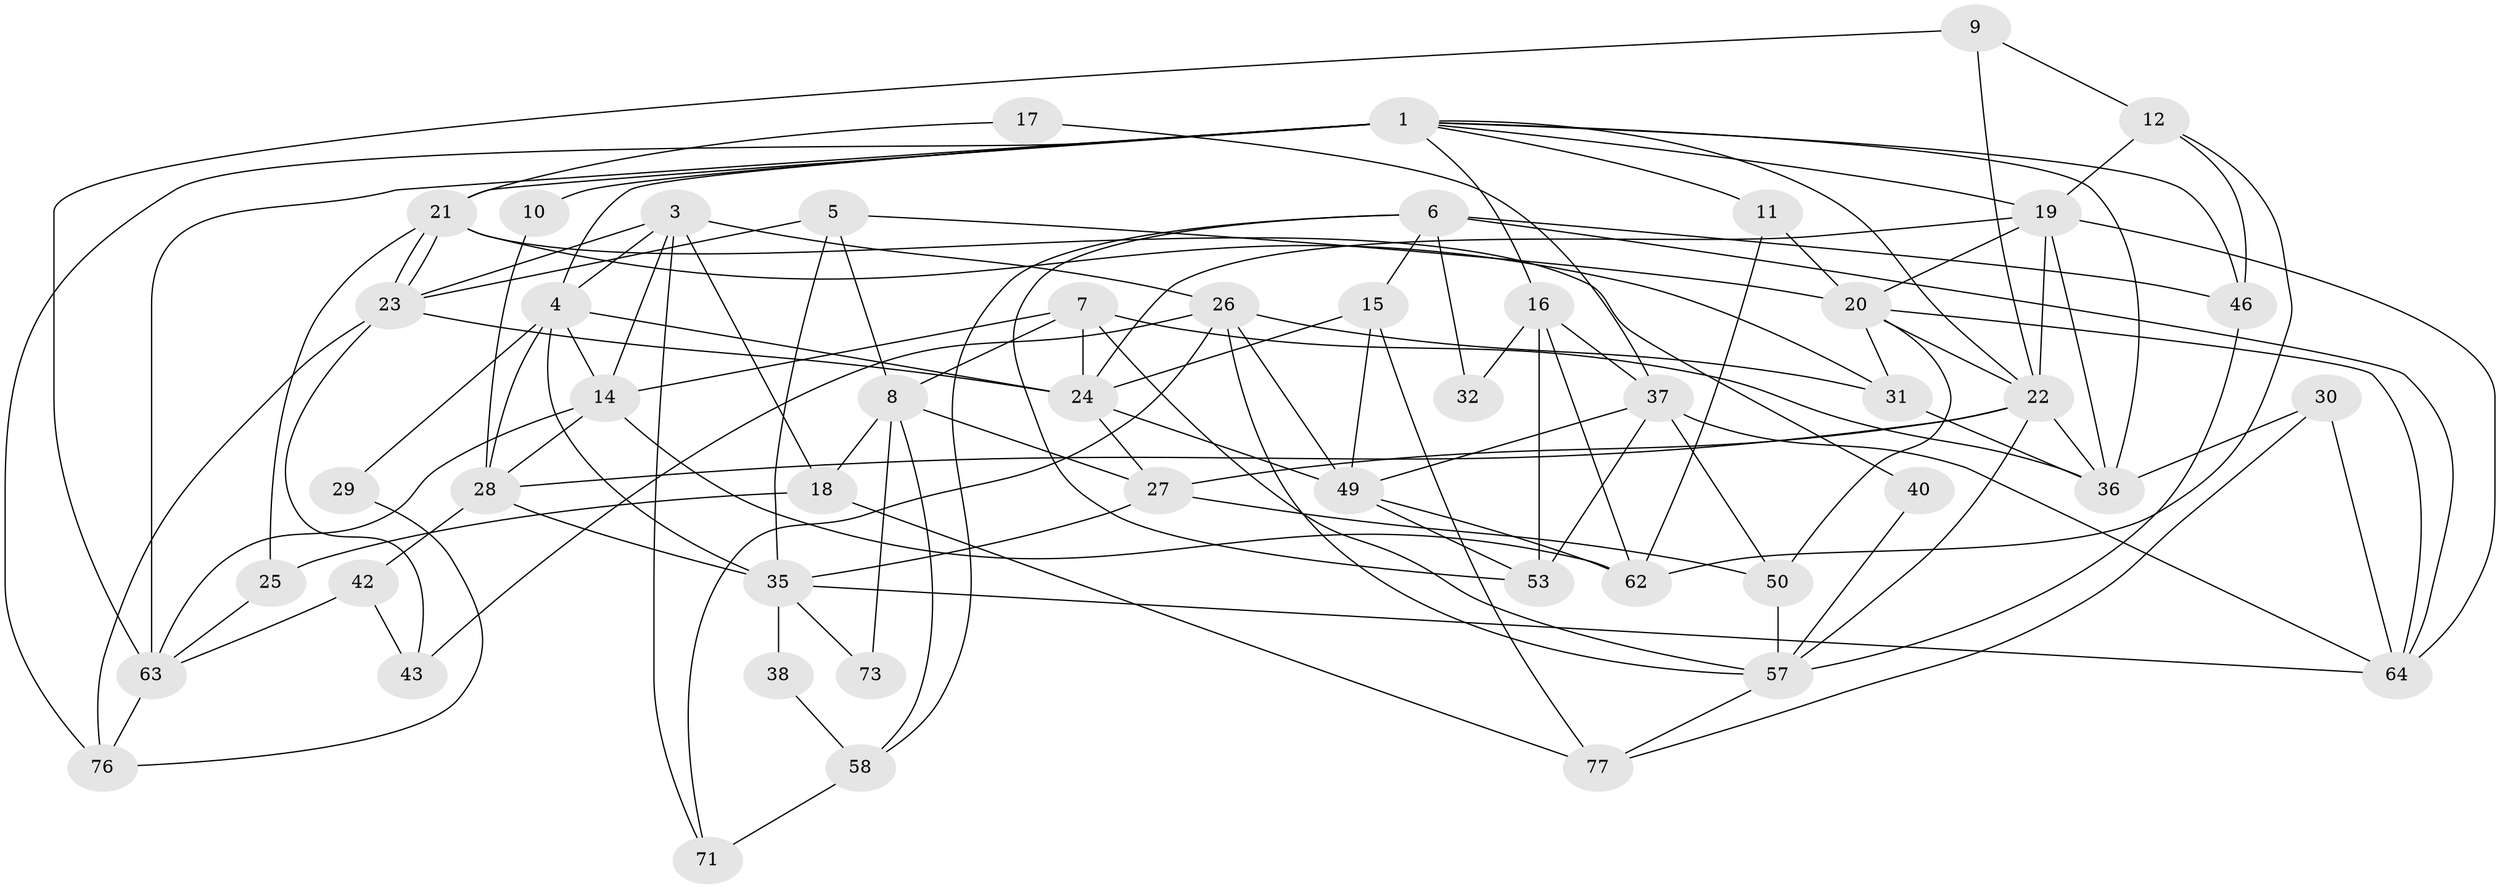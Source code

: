 // original degree distribution, {8: 0.01282051282051282, 6: 0.10256410256410256, 4: 0.2948717948717949, 5: 0.20512820512820512, 3: 0.24358974358974358, 2: 0.1282051282051282, 7: 0.01282051282051282}
// Generated by graph-tools (version 1.1) at 2025/11/02/27/25 16:11:21]
// undirected, 50 vertices, 120 edges
graph export_dot {
graph [start="1"]
  node [color=gray90,style=filled];
  1 [super="+2"];
  3 [super="+56"];
  4 [super="+13"];
  5;
  6 [super="+47"];
  7 [super="+70"];
  8 [super="+39"];
  9;
  10;
  11;
  12;
  14 [super="+61"];
  15 [super="+34"];
  16 [super="+45"];
  17;
  18;
  19 [super="+44"];
  20 [super="+72"];
  21 [super="+55"];
  22 [super="+52"];
  23 [super="+74"];
  24 [super="+69"];
  25;
  26 [super="+67"];
  27 [super="+33"];
  28 [super="+68"];
  29;
  30;
  31 [super="+54"];
  32;
  35 [super="+51"];
  36 [super="+41"];
  37 [super="+59"];
  38;
  40;
  42 [super="+48"];
  43;
  46;
  49 [super="+66"];
  50;
  53 [super="+78"];
  57 [super="+60"];
  58;
  62 [super="+75"];
  63 [super="+65"];
  64;
  71;
  73;
  76;
  77;
  1 -- 46;
  1 -- 11;
  1 -- 63 [weight=2];
  1 -- 22;
  1 -- 4;
  1 -- 16;
  1 -- 19;
  1 -- 36;
  1 -- 10;
  1 -- 76;
  1 -- 21;
  3 -- 18;
  3 -- 4;
  3 -- 23;
  3 -- 26;
  3 -- 14;
  3 -- 71;
  4 -- 35;
  4 -- 29;
  4 -- 28;
  4 -- 24;
  4 -- 14;
  5 -- 8;
  5 -- 23;
  5 -- 20;
  5 -- 35;
  6 -- 46;
  6 -- 64;
  6 -- 53;
  6 -- 32;
  6 -- 58;
  6 -- 15;
  7 -- 14;
  7 -- 8;
  7 -- 57;
  7 -- 24;
  7 -- 36;
  8 -- 27 [weight=2];
  8 -- 18;
  8 -- 73;
  8 -- 58;
  9 -- 63;
  9 -- 22;
  9 -- 12;
  10 -- 28;
  11 -- 20;
  11 -- 62;
  12 -- 62;
  12 -- 46;
  12 -- 19;
  14 -- 28;
  14 -- 62;
  14 -- 63;
  15 -- 24;
  15 -- 49;
  15 -- 77;
  16 -- 32;
  16 -- 53;
  16 -- 37;
  16 -- 62;
  17 -- 37;
  17 -- 21;
  18 -- 25;
  18 -- 77;
  19 -- 20;
  19 -- 64;
  19 -- 36;
  19 -- 22;
  19 -- 24;
  20 -- 22;
  20 -- 64 [weight=2];
  20 -- 50;
  20 -- 31;
  21 -- 23;
  21 -- 23;
  21 -- 40;
  21 -- 25;
  21 -- 31;
  22 -- 36;
  22 -- 28;
  22 -- 57;
  22 -- 27;
  23 -- 24;
  23 -- 43;
  23 -- 76;
  24 -- 27;
  24 -- 49;
  25 -- 63;
  26 -- 49;
  26 -- 71;
  26 -- 57;
  26 -- 43;
  26 -- 31;
  27 -- 35;
  27 -- 50;
  28 -- 35 [weight=2];
  28 -- 42;
  29 -- 76;
  30 -- 64;
  30 -- 77;
  30 -- 36;
  31 -- 36;
  35 -- 73;
  35 -- 64;
  35 -- 38;
  37 -- 50;
  37 -- 53;
  37 -- 49 [weight=2];
  37 -- 64;
  38 -- 58;
  40 -- 57;
  42 -- 63;
  42 -- 43;
  46 -- 57;
  49 -- 53;
  49 -- 62;
  50 -- 57;
  57 -- 77;
  58 -- 71;
  63 -- 76;
}
